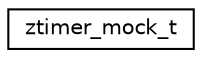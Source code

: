 digraph "Graphical Class Hierarchy"
{
 // LATEX_PDF_SIZE
  edge [fontname="Helvetica",fontsize="10",labelfontname="Helvetica",labelfontsize="10"];
  node [fontname="Helvetica",fontsize="10",shape=record];
  rankdir="LR";
  Node0 [label="ztimer_mock_t",height=0.2,width=0.4,color="black", fillcolor="white", style="filled",URL="$structztimer__mock__t.html",tooltip="ztimer mock clock class"];
}
